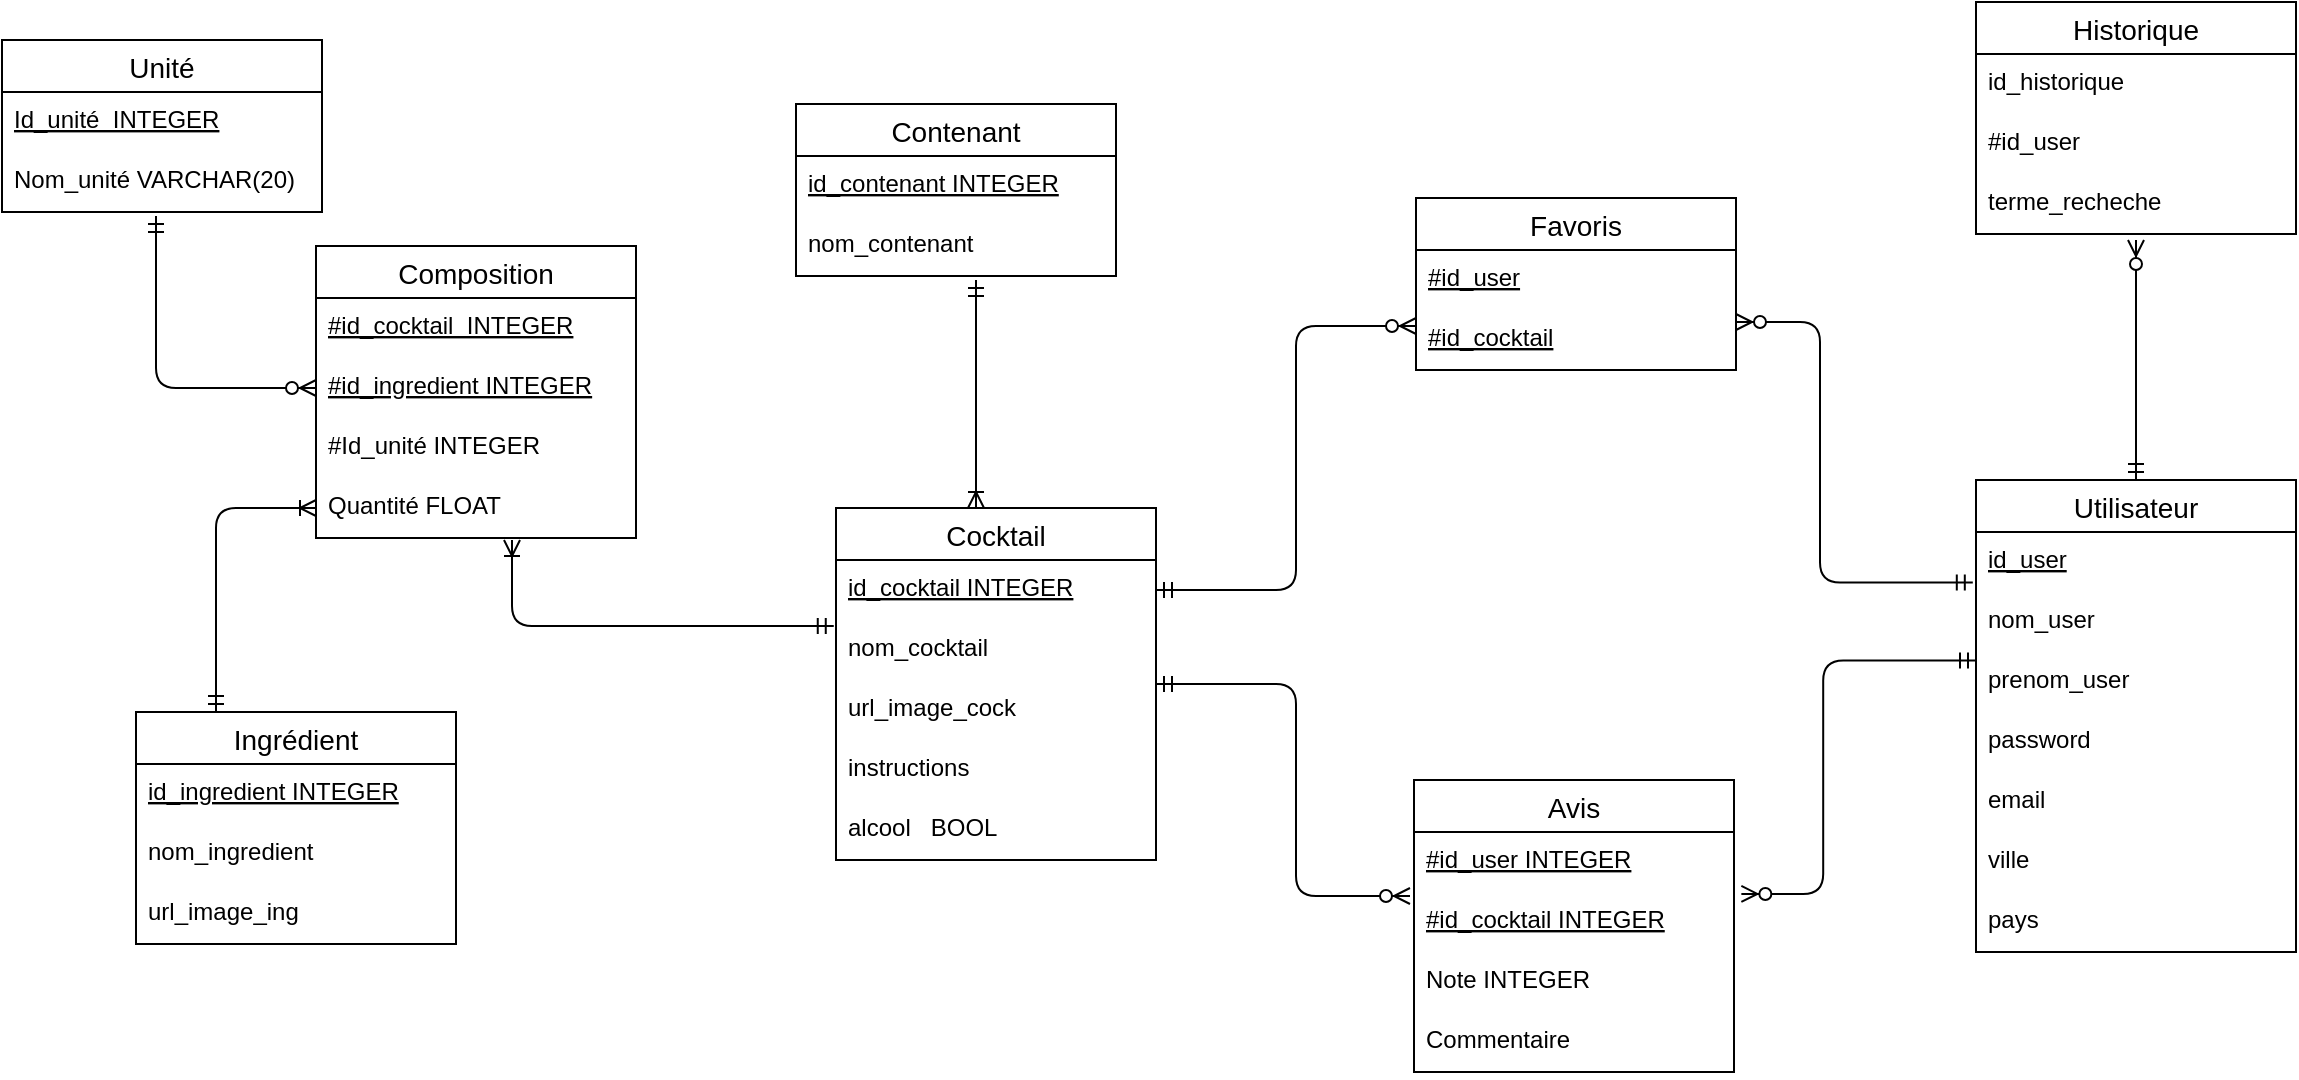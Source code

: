 <mxfile version="13.7.5" type="github">
  <diagram id="nvP0q_4fL8uYvyd8b_Zr" name="Page-1">
    <mxGraphModel dx="1958" dy="520" grid="1" gridSize="10" guides="1" tooltips="1" connect="1" arrows="1" fold="1" page="1" pageScale="1" pageWidth="850" pageHeight="1100" math="0" shadow="0">
      <root>
        <mxCell id="0" />
        <mxCell id="1" parent="0" />
        <mxCell id="kxt7OzJLR1ZBJD5P8w2T-139" value="" style="edgeStyle=elbowEdgeStyle;fontSize=12;html=1;endArrow=ERzeroToMany;startArrow=ERmandOne;entryX=0;entryY=0.5;entryDx=0;entryDy=0;" parent="1" target="kxt7OzJLR1ZBJD5P8w2T-86" edge="1">
          <mxGeometry width="100" height="100" relative="1" as="geometry">
            <mxPoint x="-163" y="457" as="sourcePoint" />
            <mxPoint x="-85" y="559" as="targetPoint" />
            <Array as="points">
              <mxPoint x="-163" y="509" />
            </Array>
          </mxGeometry>
        </mxCell>
        <mxCell id="kxt7OzJLR1ZBJD5P8w2T-140" value="" style="edgeStyle=elbowEdgeStyle;fontSize=12;html=1;endArrow=ERoneToMany;startArrow=ERmandOne;exitX=0.25;exitY=0;exitDx=0;exitDy=0;entryX=0;entryY=0.5;entryDx=0;entryDy=0;" parent="1" source="kxt7OzJLR1ZBJD5P8w2T-88" target="kxt7OzJLR1ZBJD5P8w2T-148" edge="1">
          <mxGeometry width="100" height="100" relative="1" as="geometry">
            <mxPoint x="-133" y="699" as="sourcePoint" />
            <mxPoint x="-83" y="599" as="targetPoint" />
            <Array as="points">
              <mxPoint x="-133" y="659" />
            </Array>
          </mxGeometry>
        </mxCell>
        <mxCell id="kxt7OzJLR1ZBJD5P8w2T-141" value="" style="edgeStyle=elbowEdgeStyle;fontSize=12;html=1;endArrow=ERoneToMany;startArrow=ERmandOne;exitX=-0.007;exitY=0.102;exitDx=0;exitDy=0;elbow=vertical;exitPerimeter=0;" parent="1" source="kxt7OzJLR1ZBJD5P8w2T-82" edge="1">
          <mxGeometry width="100" height="100" relative="1" as="geometry">
            <mxPoint x="37.0" y="509" as="sourcePoint" />
            <mxPoint x="15" y="619" as="targetPoint" />
            <Array as="points">
              <mxPoint x="67" y="662" />
            </Array>
          </mxGeometry>
        </mxCell>
        <mxCell id="kxt7OzJLR1ZBJD5P8w2T-142" value="" style="edgeStyle=elbowEdgeStyle;fontSize=12;html=1;endArrow=ERoneToMany;startArrow=ERmandOne;elbow=vertical;" parent="1" edge="1">
          <mxGeometry width="100" height="100" relative="1" as="geometry">
            <mxPoint x="247" y="489" as="sourcePoint" />
            <mxPoint x="247" y="603" as="targetPoint" />
            <Array as="points">
              <mxPoint x="247" y="551" />
            </Array>
          </mxGeometry>
        </mxCell>
        <mxCell id="kxt7OzJLR1ZBJD5P8w2T-143" value="" style="edgeStyle=elbowEdgeStyle;fontSize=12;html=1;endArrow=ERzeroToMany;startArrow=ERmandOne;exitX=1;exitY=0.5;exitDx=0;exitDy=0;" parent="1" source="kxt7OzJLR1ZBJD5P8w2T-81" edge="1">
          <mxGeometry width="100" height="100" relative="1" as="geometry">
            <mxPoint x="377" y="559" as="sourcePoint" />
            <mxPoint x="467" y="512" as="targetPoint" />
            <Array as="points">
              <mxPoint x="407" y="589" />
            </Array>
          </mxGeometry>
        </mxCell>
        <mxCell id="kxt7OzJLR1ZBJD5P8w2T-144" value="" style="edgeStyle=elbowEdgeStyle;fontSize=12;html=1;endArrow=ERzeroToMany;startArrow=ERmandOne;exitX=-0.01;exitY=-0.157;exitDx=0;exitDy=0;exitPerimeter=0;" parent="1" source="kxt7OzJLR1ZBJD5P8w2T-131" edge="1">
          <mxGeometry width="100" height="100" relative="1" as="geometry">
            <mxPoint x="747" y="641" as="sourcePoint" />
            <mxPoint x="627" y="510" as="targetPoint" />
            <Array as="points">
              <mxPoint x="669" y="602" />
            </Array>
          </mxGeometry>
        </mxCell>
        <mxCell id="kxt7OzJLR1ZBJD5P8w2T-145" value="" style="edgeStyle=elbowEdgeStyle;fontSize=12;html=1;endArrow=ERzeroToMany;startArrow=ERmandOne;exitX=1;exitY=0.5;exitDx=0;exitDy=0;" parent="1" edge="1">
          <mxGeometry width="100" height="100" relative="1" as="geometry">
            <mxPoint x="337" y="691" as="sourcePoint" />
            <mxPoint x="464" y="797" as="targetPoint" />
            <Array as="points">
              <mxPoint x="407" y="636" />
            </Array>
          </mxGeometry>
        </mxCell>
        <mxCell id="kxt7OzJLR1ZBJD5P8w2T-146" value="" style="edgeStyle=elbowEdgeStyle;fontSize=12;html=1;endArrow=ERzeroToMany;startArrow=ERmandOne;exitX=-0.01;exitY=-0.157;exitDx=0;exitDy=0;exitPerimeter=0;entryX=1.023;entryY=0.033;entryDx=0;entryDy=0;entryPerimeter=0;" parent="1" target="kxt7OzJLR1ZBJD5P8w2T-123" edge="1">
          <mxGeometry width="100" height="100" relative="1" as="geometry">
            <mxPoint x="747.0" y="679.29" as="sourcePoint" />
            <mxPoint x="628.6" y="549" as="targetPoint" />
            <Array as="points">
              <mxPoint x="670.6" y="641" />
            </Array>
          </mxGeometry>
        </mxCell>
        <mxCell id="kxt7OzJLR1ZBJD5P8w2T-147" value="" style="edgeStyle=elbowEdgeStyle;fontSize=12;html=1;endArrow=ERzeroToMany;startArrow=ERmandOne;exitX=0.5;exitY=0;exitDx=0;exitDy=0;elbow=vertical;" parent="1" source="kxt7OzJLR1ZBJD5P8w2T-129" edge="1">
          <mxGeometry width="100" height="100" relative="1" as="geometry">
            <mxPoint x="855.4" y="569.29" as="sourcePoint" />
            <mxPoint x="827" y="469" as="targetPoint" />
            <Array as="points">
              <mxPoint x="817" y="499" />
            </Array>
          </mxGeometry>
        </mxCell>
        <mxCell id="kxt7OzJLR1ZBJD5P8w2T-88" value="Ingrédient" style="swimlane;fontStyle=0;childLayout=stackLayout;horizontal=1;startSize=26;horizontalStack=0;resizeParent=1;resizeParentMax=0;resizeLast=0;collapsible=1;marginBottom=0;align=center;fontSize=14;" parent="1" vertex="1">
          <mxGeometry x="-173" y="705" width="160" height="116" as="geometry" />
        </mxCell>
        <mxCell id="kxt7OzJLR1ZBJD5P8w2T-89" value="id_ingredient INTEGER" style="text;strokeColor=none;fillColor=none;spacingLeft=4;spacingRight=4;overflow=hidden;rotatable=0;points=[[0,0.5],[1,0.5]];portConstraint=eastwest;fontSize=12;fontStyle=4" parent="kxt7OzJLR1ZBJD5P8w2T-88" vertex="1">
          <mxGeometry y="26" width="160" height="30" as="geometry" />
        </mxCell>
        <mxCell id="kxt7OzJLR1ZBJD5P8w2T-90" value="nom_ingredient" style="text;strokeColor=none;fillColor=none;spacingLeft=4;spacingRight=4;overflow=hidden;rotatable=0;points=[[0,0.5],[1,0.5]];portConstraint=eastwest;fontSize=12;" parent="kxt7OzJLR1ZBJD5P8w2T-88" vertex="1">
          <mxGeometry y="56" width="160" height="30" as="geometry" />
        </mxCell>
        <mxCell id="kxt7OzJLR1ZBJD5P8w2T-91" value="url_image_ing" style="text;strokeColor=none;fillColor=none;spacingLeft=4;spacingRight=4;overflow=hidden;rotatable=0;points=[[0,0.5],[1,0.5]];portConstraint=eastwest;fontSize=12;" parent="kxt7OzJLR1ZBJD5P8w2T-88" vertex="1">
          <mxGeometry y="86" width="160" height="30" as="geometry" />
        </mxCell>
        <mxCell id="kxt7OzJLR1ZBJD5P8w2T-84" value="Composition" style="swimlane;fontStyle=0;childLayout=stackLayout;horizontal=1;startSize=26;horizontalStack=0;resizeParent=1;resizeParentMax=0;resizeLast=0;collapsible=1;marginBottom=0;align=center;fontSize=14;" parent="1" vertex="1">
          <mxGeometry x="-83" y="472" width="160" height="146" as="geometry" />
        </mxCell>
        <mxCell id="kxt7OzJLR1ZBJD5P8w2T-85" value="#id_cocktail  INTEGER" style="text;strokeColor=none;fillColor=none;spacingLeft=4;spacingRight=4;overflow=hidden;rotatable=0;points=[[0,0.5],[1,0.5]];portConstraint=eastwest;fontSize=12;fontStyle=4" parent="kxt7OzJLR1ZBJD5P8w2T-84" vertex="1">
          <mxGeometry y="26" width="160" height="30" as="geometry" />
        </mxCell>
        <mxCell id="kxt7OzJLR1ZBJD5P8w2T-86" value="#id_ingredient INTEGER" style="text;strokeColor=none;fillColor=none;spacingLeft=4;spacingRight=4;overflow=hidden;rotatable=0;points=[[0,0.5],[1,0.5]];portConstraint=eastwest;fontSize=12;fontStyle=4" parent="kxt7OzJLR1ZBJD5P8w2T-84" vertex="1">
          <mxGeometry y="56" width="160" height="30" as="geometry" />
        </mxCell>
        <mxCell id="kxt7OzJLR1ZBJD5P8w2T-87" value="#Id_unité INTEGER" style="text;strokeColor=none;fillColor=none;spacingLeft=4;spacingRight=4;overflow=hidden;rotatable=0;points=[[0,0.5],[1,0.5]];portConstraint=eastwest;fontSize=12;fontStyle=0" parent="kxt7OzJLR1ZBJD5P8w2T-84" vertex="1">
          <mxGeometry y="86" width="160" height="30" as="geometry" />
        </mxCell>
        <mxCell id="kxt7OzJLR1ZBJD5P8w2T-148" value="Quantité FLOAT" style="text;strokeColor=none;fillColor=none;spacingLeft=4;spacingRight=4;overflow=hidden;rotatable=0;points=[[0,0.5],[1,0.5]];portConstraint=eastwest;fontSize=12;fontStyle=0" parent="kxt7OzJLR1ZBJD5P8w2T-84" vertex="1">
          <mxGeometry y="116" width="160" height="30" as="geometry" />
        </mxCell>
        <mxCell id="kxt7OzJLR1ZBJD5P8w2T-92" value="Unité" style="swimlane;fontStyle=0;childLayout=stackLayout;horizontal=1;startSize=26;horizontalStack=0;resizeParent=1;resizeParentMax=0;resizeLast=0;collapsible=1;marginBottom=0;align=center;fontSize=14;" parent="1" vertex="1">
          <mxGeometry x="-240" y="369" width="160" height="86" as="geometry" />
        </mxCell>
        <mxCell id="kxt7OzJLR1ZBJD5P8w2T-93" value="Id_unité  INTEGER" style="text;strokeColor=none;fillColor=none;spacingLeft=4;spacingRight=4;overflow=hidden;rotatable=0;points=[[0,0.5],[1,0.5]];portConstraint=eastwest;fontSize=12;fontStyle=4" parent="kxt7OzJLR1ZBJD5P8w2T-92" vertex="1">
          <mxGeometry y="26" width="160" height="30" as="geometry" />
        </mxCell>
        <mxCell id="kxt7OzJLR1ZBJD5P8w2T-94" value="Nom_unité VARCHAR(20)" style="text;strokeColor=none;fillColor=none;spacingLeft=4;spacingRight=4;overflow=hidden;rotatable=0;points=[[0,0.5],[1,0.5]];portConstraint=eastwest;fontSize=12;" parent="kxt7OzJLR1ZBJD5P8w2T-92" vertex="1">
          <mxGeometry y="56" width="160" height="30" as="geometry" />
        </mxCell>
        <mxCell id="kxt7OzJLR1ZBJD5P8w2T-80" value="Cocktail" style="swimlane;fontStyle=0;childLayout=stackLayout;horizontal=1;startSize=26;horizontalStack=0;resizeParent=1;resizeParentMax=0;resizeLast=0;collapsible=1;marginBottom=0;align=center;fontSize=14;" parent="1" vertex="1">
          <mxGeometry x="177" y="603" width="160" height="176" as="geometry" />
        </mxCell>
        <mxCell id="kxt7OzJLR1ZBJD5P8w2T-81" value="id_cocktail INTEGER" style="text;strokeColor=none;fillColor=none;spacingLeft=4;spacingRight=4;overflow=hidden;rotatable=0;points=[[0,0.5],[1,0.5]];portConstraint=eastwest;fontSize=12;fontStyle=4" parent="kxt7OzJLR1ZBJD5P8w2T-80" vertex="1">
          <mxGeometry y="26" width="160" height="30" as="geometry" />
        </mxCell>
        <mxCell id="kxt7OzJLR1ZBJD5P8w2T-82" value="nom_cocktail" style="text;strokeColor=none;fillColor=none;spacingLeft=4;spacingRight=4;overflow=hidden;rotatable=0;points=[[0,0.5],[1,0.5]];portConstraint=eastwest;fontSize=12;" parent="kxt7OzJLR1ZBJD5P8w2T-80" vertex="1">
          <mxGeometry y="56" width="160" height="30" as="geometry" />
        </mxCell>
        <mxCell id="kxt7OzJLR1ZBJD5P8w2T-83" value="url_image_cock" style="text;strokeColor=none;fillColor=none;spacingLeft=4;spacingRight=4;overflow=hidden;rotatable=0;points=[[0,0.5],[1,0.5]];portConstraint=eastwest;fontSize=12;" parent="kxt7OzJLR1ZBJD5P8w2T-80" vertex="1">
          <mxGeometry y="86" width="160" height="30" as="geometry" />
        </mxCell>
        <mxCell id="2r__MozO7OoLnBm7WLix-1" value="instructions" style="text;strokeColor=none;fillColor=none;spacingLeft=4;spacingRight=4;overflow=hidden;rotatable=0;points=[[0,0.5],[1,0.5]];portConstraint=eastwest;fontSize=12;" parent="kxt7OzJLR1ZBJD5P8w2T-80" vertex="1">
          <mxGeometry y="116" width="160" height="30" as="geometry" />
        </mxCell>
        <mxCell id="Q8o9DyRSZyGHENXpAblP-1" value="alcool   BOOL" style="text;strokeColor=none;fillColor=none;spacingLeft=4;spacingRight=4;overflow=hidden;rotatable=0;points=[[0,0.5],[1,0.5]];portConstraint=eastwest;fontSize=12;" parent="kxt7OzJLR1ZBJD5P8w2T-80" vertex="1">
          <mxGeometry y="146" width="160" height="30" as="geometry" />
        </mxCell>
        <mxCell id="kxt7OzJLR1ZBJD5P8w2T-113" value="Favoris" style="swimlane;fontStyle=0;childLayout=stackLayout;horizontal=1;startSize=26;horizontalStack=0;resizeParent=1;resizeParentMax=0;resizeLast=0;collapsible=1;marginBottom=0;align=center;fontSize=14;" parent="1" vertex="1">
          <mxGeometry x="467" y="448" width="160" height="86" as="geometry" />
        </mxCell>
        <mxCell id="kxt7OzJLR1ZBJD5P8w2T-115" value="#id_user" style="text;strokeColor=none;fillColor=none;spacingLeft=4;spacingRight=4;overflow=hidden;rotatable=0;points=[[0,0.5],[1,0.5]];portConstraint=eastwest;fontSize=12;fontStyle=4" parent="kxt7OzJLR1ZBJD5P8w2T-113" vertex="1">
          <mxGeometry y="26" width="160" height="30" as="geometry" />
        </mxCell>
        <mxCell id="kxt7OzJLR1ZBJD5P8w2T-116" value="#id_cocktail" style="text;strokeColor=none;fillColor=none;spacingLeft=4;spacingRight=4;overflow=hidden;rotatable=0;points=[[0,0.5],[1,0.5]];portConstraint=eastwest;fontSize=12;fontStyle=4" parent="kxt7OzJLR1ZBJD5P8w2T-113" vertex="1">
          <mxGeometry y="56" width="160" height="30" as="geometry" />
        </mxCell>
        <mxCell id="kxt7OzJLR1ZBJD5P8w2T-121" value="Avis" style="swimlane;fontStyle=0;childLayout=stackLayout;horizontal=1;startSize=26;horizontalStack=0;resizeParent=1;resizeParentMax=0;resizeLast=0;collapsible=1;marginBottom=0;align=center;fontSize=14;" parent="1" vertex="1">
          <mxGeometry x="466" y="739" width="160" height="146" as="geometry" />
        </mxCell>
        <mxCell id="kxt7OzJLR1ZBJD5P8w2T-122" value="#id_user INTEGER" style="text;strokeColor=none;fillColor=none;spacingLeft=4;spacingRight=4;overflow=hidden;rotatable=0;points=[[0,0.5],[1,0.5]];portConstraint=eastwest;fontSize=12;fontStyle=4" parent="kxt7OzJLR1ZBJD5P8w2T-121" vertex="1">
          <mxGeometry y="26" width="160" height="30" as="geometry" />
        </mxCell>
        <mxCell id="kxt7OzJLR1ZBJD5P8w2T-123" value="#id_cocktail INTEGER" style="text;strokeColor=none;fillColor=none;spacingLeft=4;spacingRight=4;overflow=hidden;rotatable=0;points=[[0,0.5],[1,0.5]];portConstraint=eastwest;fontSize=12;fontStyle=4" parent="kxt7OzJLR1ZBJD5P8w2T-121" vertex="1">
          <mxGeometry y="56" width="160" height="30" as="geometry" />
        </mxCell>
        <mxCell id="kxt7OzJLR1ZBJD5P8w2T-124" value="Note INTEGER" style="text;strokeColor=none;fillColor=none;spacingLeft=4;spacingRight=4;overflow=hidden;rotatable=0;points=[[0,0.5],[1,0.5]];portConstraint=eastwest;fontSize=12;fontStyle=0" parent="kxt7OzJLR1ZBJD5P8w2T-121" vertex="1">
          <mxGeometry y="86" width="160" height="30" as="geometry" />
        </mxCell>
        <mxCell id="2r__MozO7OoLnBm7WLix-4" value="Commentaire" style="text;strokeColor=none;fillColor=none;spacingLeft=4;spacingRight=4;overflow=hidden;rotatable=0;points=[[0,0.5],[1,0.5]];portConstraint=eastwest;fontSize=12;" parent="kxt7OzJLR1ZBJD5P8w2T-121" vertex="1">
          <mxGeometry y="116" width="160" height="30" as="geometry" />
        </mxCell>
        <mxCell id="kxt7OzJLR1ZBJD5P8w2T-117" value="Contenant" style="swimlane;fontStyle=0;childLayout=stackLayout;horizontal=1;startSize=26;horizontalStack=0;resizeParent=1;resizeParentMax=0;resizeLast=0;collapsible=1;marginBottom=0;align=center;fontSize=14;" parent="1" vertex="1">
          <mxGeometry x="157" y="401" width="160" height="86" as="geometry" />
        </mxCell>
        <mxCell id="kxt7OzJLR1ZBJD5P8w2T-118" value="id_contenant INTEGER" style="text;strokeColor=none;fillColor=none;spacingLeft=4;spacingRight=4;overflow=hidden;rotatable=0;points=[[0,0.5],[1,0.5]];portConstraint=eastwest;fontSize=12;fontStyle=4" parent="kxt7OzJLR1ZBJD5P8w2T-117" vertex="1">
          <mxGeometry y="26" width="160" height="30" as="geometry" />
        </mxCell>
        <mxCell id="kxt7OzJLR1ZBJD5P8w2T-119" value="nom_contenant" style="text;strokeColor=none;fillColor=none;spacingLeft=4;spacingRight=4;overflow=hidden;rotatable=0;points=[[0,0.5],[1,0.5]];portConstraint=eastwest;fontSize=12;" parent="kxt7OzJLR1ZBJD5P8w2T-117" vertex="1">
          <mxGeometry y="56" width="160" height="30" as="geometry" />
        </mxCell>
        <mxCell id="kxt7OzJLR1ZBJD5P8w2T-129" value="Utilisateur" style="swimlane;fontStyle=0;childLayout=stackLayout;horizontal=1;startSize=26;horizontalStack=0;resizeParent=1;resizeParentMax=0;resizeLast=0;collapsible=1;marginBottom=0;align=center;fontSize=14;" parent="1" vertex="1">
          <mxGeometry x="747" y="589" width="160" height="236" as="geometry" />
        </mxCell>
        <mxCell id="kxt7OzJLR1ZBJD5P8w2T-130" value="id_user" style="text;strokeColor=none;fillColor=none;spacingLeft=4;spacingRight=4;overflow=hidden;rotatable=0;points=[[0,0.5],[1,0.5]];portConstraint=eastwest;fontSize=12;fontStyle=4" parent="kxt7OzJLR1ZBJD5P8w2T-129" vertex="1">
          <mxGeometry y="26" width="160" height="30" as="geometry" />
        </mxCell>
        <mxCell id="kxt7OzJLR1ZBJD5P8w2T-131" value="nom_user" style="text;strokeColor=none;fillColor=none;spacingLeft=4;spacingRight=4;overflow=hidden;rotatable=0;points=[[0,0.5],[1,0.5]];portConstraint=eastwest;fontSize=12;" parent="kxt7OzJLR1ZBJD5P8w2T-129" vertex="1">
          <mxGeometry y="56" width="160" height="30" as="geometry" />
        </mxCell>
        <mxCell id="kxt7OzJLR1ZBJD5P8w2T-132" value="prenom_user" style="text;strokeColor=none;fillColor=none;spacingLeft=4;spacingRight=4;overflow=hidden;rotatable=0;points=[[0,0.5],[1,0.5]];portConstraint=eastwest;fontSize=12;" parent="kxt7OzJLR1ZBJD5P8w2T-129" vertex="1">
          <mxGeometry y="86" width="160" height="30" as="geometry" />
        </mxCell>
        <mxCell id="2r__MozO7OoLnBm7WLix-5" value="password" style="text;strokeColor=none;fillColor=none;spacingLeft=4;spacingRight=4;overflow=hidden;rotatable=0;points=[[0,0.5],[1,0.5]];portConstraint=eastwest;fontSize=12;" parent="kxt7OzJLR1ZBJD5P8w2T-129" vertex="1">
          <mxGeometry y="116" width="160" height="30" as="geometry" />
        </mxCell>
        <mxCell id="2r__MozO7OoLnBm7WLix-6" value="email" style="text;strokeColor=none;fillColor=none;spacingLeft=4;spacingRight=4;overflow=hidden;rotatable=0;points=[[0,0.5],[1,0.5]];portConstraint=eastwest;fontSize=12;" parent="kxt7OzJLR1ZBJD5P8w2T-129" vertex="1">
          <mxGeometry y="146" width="160" height="30" as="geometry" />
        </mxCell>
        <mxCell id="2r__MozO7OoLnBm7WLix-7" value="ville" style="text;strokeColor=none;fillColor=none;spacingLeft=4;spacingRight=4;overflow=hidden;rotatable=0;points=[[0,0.5],[1,0.5]];portConstraint=eastwest;fontSize=12;" parent="kxt7OzJLR1ZBJD5P8w2T-129" vertex="1">
          <mxGeometry y="176" width="160" height="30" as="geometry" />
        </mxCell>
        <mxCell id="2r__MozO7OoLnBm7WLix-8" value="pays" style="text;strokeColor=none;fillColor=none;spacingLeft=4;spacingRight=4;overflow=hidden;rotatable=0;points=[[0,0.5],[1,0.5]];portConstraint=eastwest;fontSize=12;" parent="kxt7OzJLR1ZBJD5P8w2T-129" vertex="1">
          <mxGeometry y="206" width="160" height="30" as="geometry" />
        </mxCell>
        <mxCell id="kxt7OzJLR1ZBJD5P8w2T-109" value="Historique" style="swimlane;fontStyle=0;childLayout=stackLayout;horizontal=1;startSize=26;horizontalStack=0;resizeParent=1;resizeParentMax=0;resizeLast=0;collapsible=1;marginBottom=0;align=center;fontSize=14;" parent="1" vertex="1">
          <mxGeometry x="747" y="350" width="160" height="116" as="geometry" />
        </mxCell>
        <mxCell id="kxt7OzJLR1ZBJD5P8w2T-110" value="id_historique" style="text;strokeColor=none;fillColor=none;spacingLeft=4;spacingRight=4;overflow=hidden;rotatable=0;points=[[0,0.5],[1,0.5]];portConstraint=eastwest;fontSize=12;" parent="kxt7OzJLR1ZBJD5P8w2T-109" vertex="1">
          <mxGeometry y="26" width="160" height="30" as="geometry" />
        </mxCell>
        <mxCell id="kxt7OzJLR1ZBJD5P8w2T-111" value="#id_user" style="text;strokeColor=none;fillColor=none;spacingLeft=4;spacingRight=4;overflow=hidden;rotatable=0;points=[[0,0.5],[1,0.5]];portConstraint=eastwest;fontSize=12;" parent="kxt7OzJLR1ZBJD5P8w2T-109" vertex="1">
          <mxGeometry y="56" width="160" height="30" as="geometry" />
        </mxCell>
        <mxCell id="kxt7OzJLR1ZBJD5P8w2T-112" value="terme_recheche" style="text;strokeColor=none;fillColor=none;spacingLeft=4;spacingRight=4;overflow=hidden;rotatable=0;points=[[0,0.5],[1,0.5]];portConstraint=eastwest;fontSize=12;" parent="kxt7OzJLR1ZBJD5P8w2T-109" vertex="1">
          <mxGeometry y="86" width="160" height="30" as="geometry" />
        </mxCell>
      </root>
    </mxGraphModel>
  </diagram>
</mxfile>
